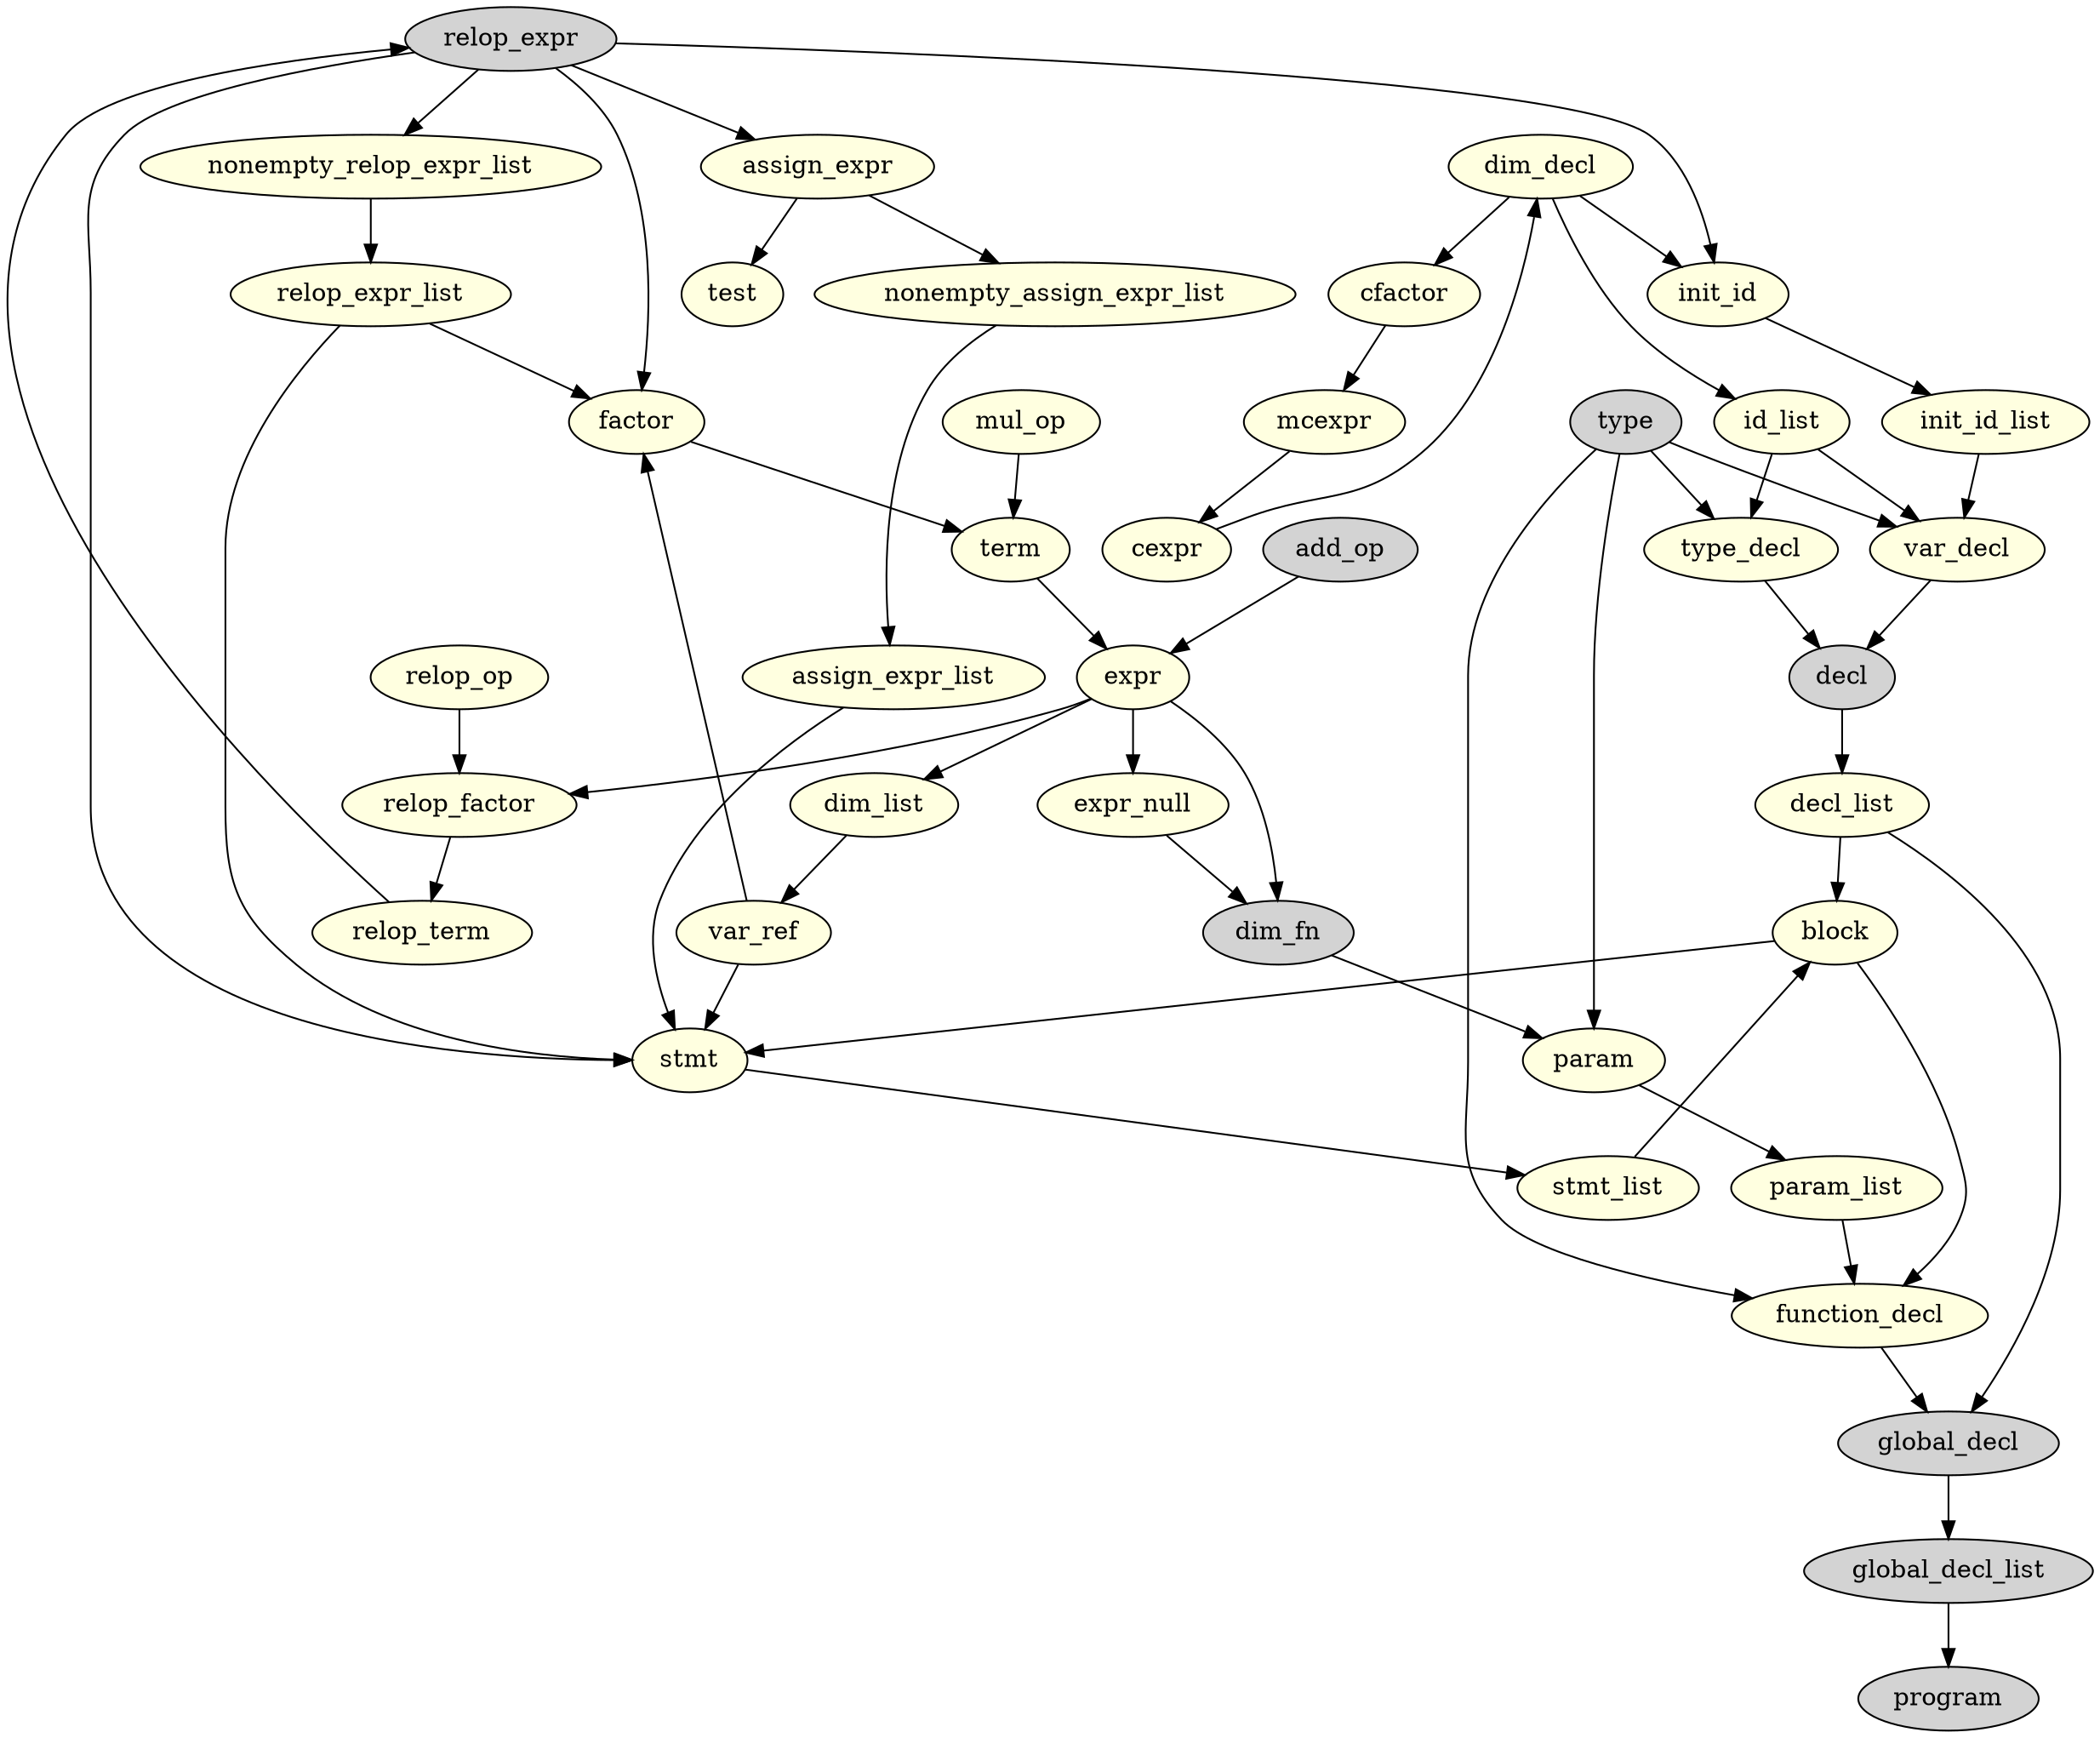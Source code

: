 digraph G {
  node [style="filled"]

  00 [label="program"]
  01 -> 00

  01 [label="global_decl_list"]
  02 -> 01

  02 [label="global_decl"]
  03 -> 02
  09 -> 02

  03 [label="function_decl", fillcolor="lightyellow"]
  04 -> 03
  08 -> 03
  13 -> 03

  04 [label="param_list", fillcolor="lightyellow"]
  05 -> 04

  05 [label="param", fillcolor="lightyellow"]
  06 -> 05
  13 -> 05

  06 [label="dim_fn"]
  07 -> 06
  33 -> 06

  07 [label="expr_null", fillcolor="lightyellow"]
  33 -> 07

  08 [label="block", fillcolor="lightyellow"]
  09 -> 08
  21 -> 08

  09 [label="decl_list", fillcolor="lightyellow"]
  10 -> 09

  10 [label="decl"]
  11 -> 10
  12 -> 10

  11 [label="type_decl", fillcolor="lightyellow"]
  13 -> 11
  14 -> 11

  12 [label="var_decl", fillcolor="lightyellow"]
  13 -> 12
  14 -> 12
  19 -> 12

  13 [label="type"]

  14 [label="id_list", fillcolor="lightyellow"]
  15 -> 14

  15 [label="dim_decl", fillcolor="lightyellow"]
  16 -> 15

  16 [label="cexpr", fillcolor="lightyellow"]
  17 -> 16

  17 [label="mcexpr", fillcolor="lightyellow"]
  18 -> 17

  18 [label="cfactor", fillcolor="lightyellow"]
  15 -> 18

  19 [label="init_id_list", fillcolor="lightyellow"]
  20 -> 19

  20 [label="init_id", fillcolor="lightyellow"]
  15 -> 20
  27 -> 20

  21 [label="stmt_list", fillcolor="lightyellow"]
  22 -> 21

  22 [label="stmt", fillcolor="lightyellow"]
  08 -> 22
  23 -> 22
  27 -> 22
  31 -> 22
  38 -> 22

  23 [label="assign_expr_list", fillcolor="lightyellow"]
  24 -> 23

  24 [label="nonempty_assign_expr_list", fillcolor="lightyellow"]
  26 -> 24

  25 [label="test", fillcolor="lightyellow"]
  26 -> 25

  26 [label="assign_expr", fillcolor="lightyellow"]
  27 -> 26

  27 [label="relop_expr"]
  28 -> 27

  28 [label="relop_term", fillcolor="lightyellow"]
  29 -> 28

  29 [label="relop_factor", fillcolor="lightyellow"]
  30 -> 29
  33 -> 29

  30 [label="relop_op", fillcolor="lightyellow"]

  31 [label="relop_expr_list", fillcolor="lightyellow"]
  32 -> 31

  32 [label="nonempty_relop_expr_list", fillcolor="lightyellow"]
  27 -> 32

  33 [label="expr", fillcolor="lightyellow"]
  34 -> 33
  35 -> 33

  34 [label="add_op"]

  35 [label="term", fillcolor="lightyellow"]
  36 -> 35
  37 -> 35

  36 [label="mul_op", fillcolor="lightyellow"]

  37 [label="factor", fillcolor="lightyellow"]
  27 -> 37
  31 -> 37
  38 -> 37

  38 [label="var_ref", fillcolor="lightyellow"]
  39 -> 38

  39 [label="dim_list", fillcolor="lightyellow"]
  33 -> 39
}
